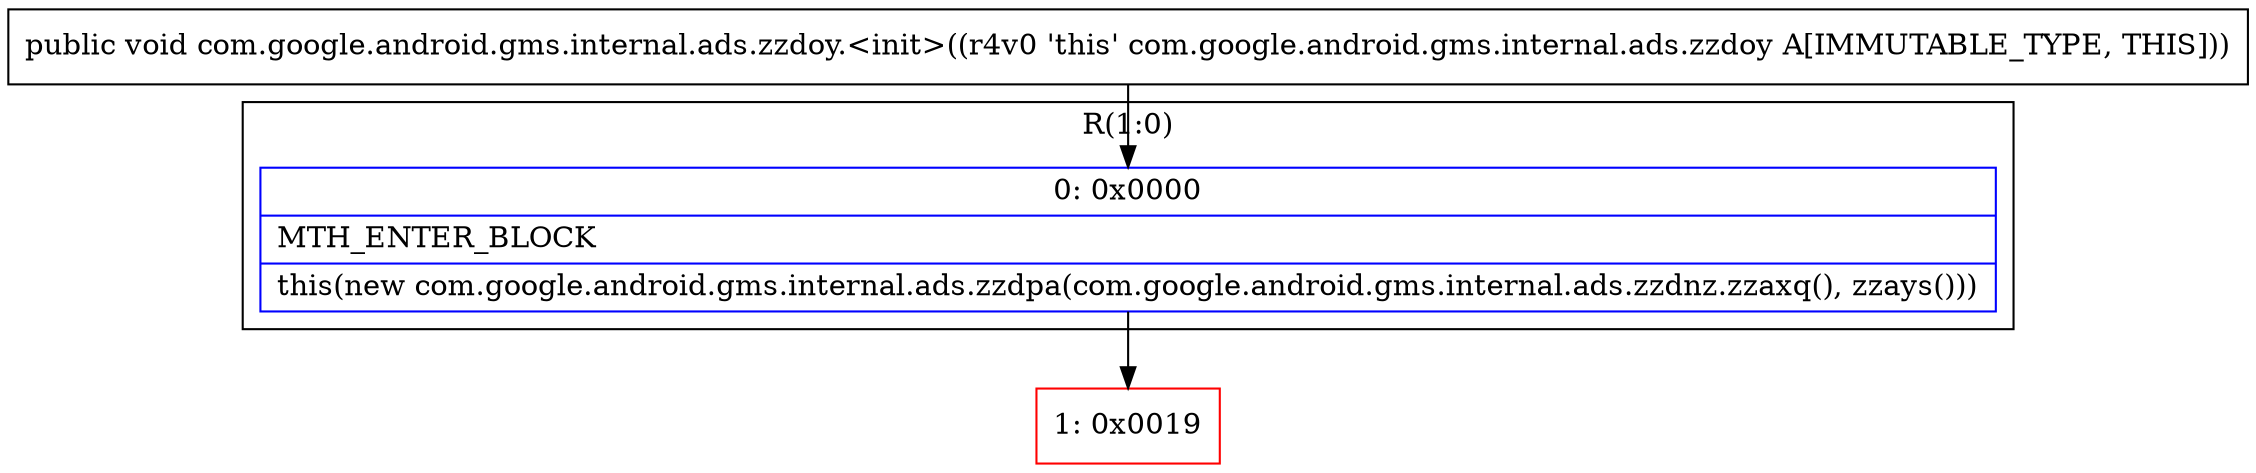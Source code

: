 digraph "CFG forcom.google.android.gms.internal.ads.zzdoy.\<init\>()V" {
subgraph cluster_Region_1824449460 {
label = "R(1:0)";
node [shape=record,color=blue];
Node_0 [shape=record,label="{0\:\ 0x0000|MTH_ENTER_BLOCK\l|this(new com.google.android.gms.internal.ads.zzdpa(com.google.android.gms.internal.ads.zzdnz.zzaxq(), zzays()))\l}"];
}
Node_1 [shape=record,color=red,label="{1\:\ 0x0019}"];
MethodNode[shape=record,label="{public void com.google.android.gms.internal.ads.zzdoy.\<init\>((r4v0 'this' com.google.android.gms.internal.ads.zzdoy A[IMMUTABLE_TYPE, THIS])) }"];
MethodNode -> Node_0;
Node_0 -> Node_1;
}

